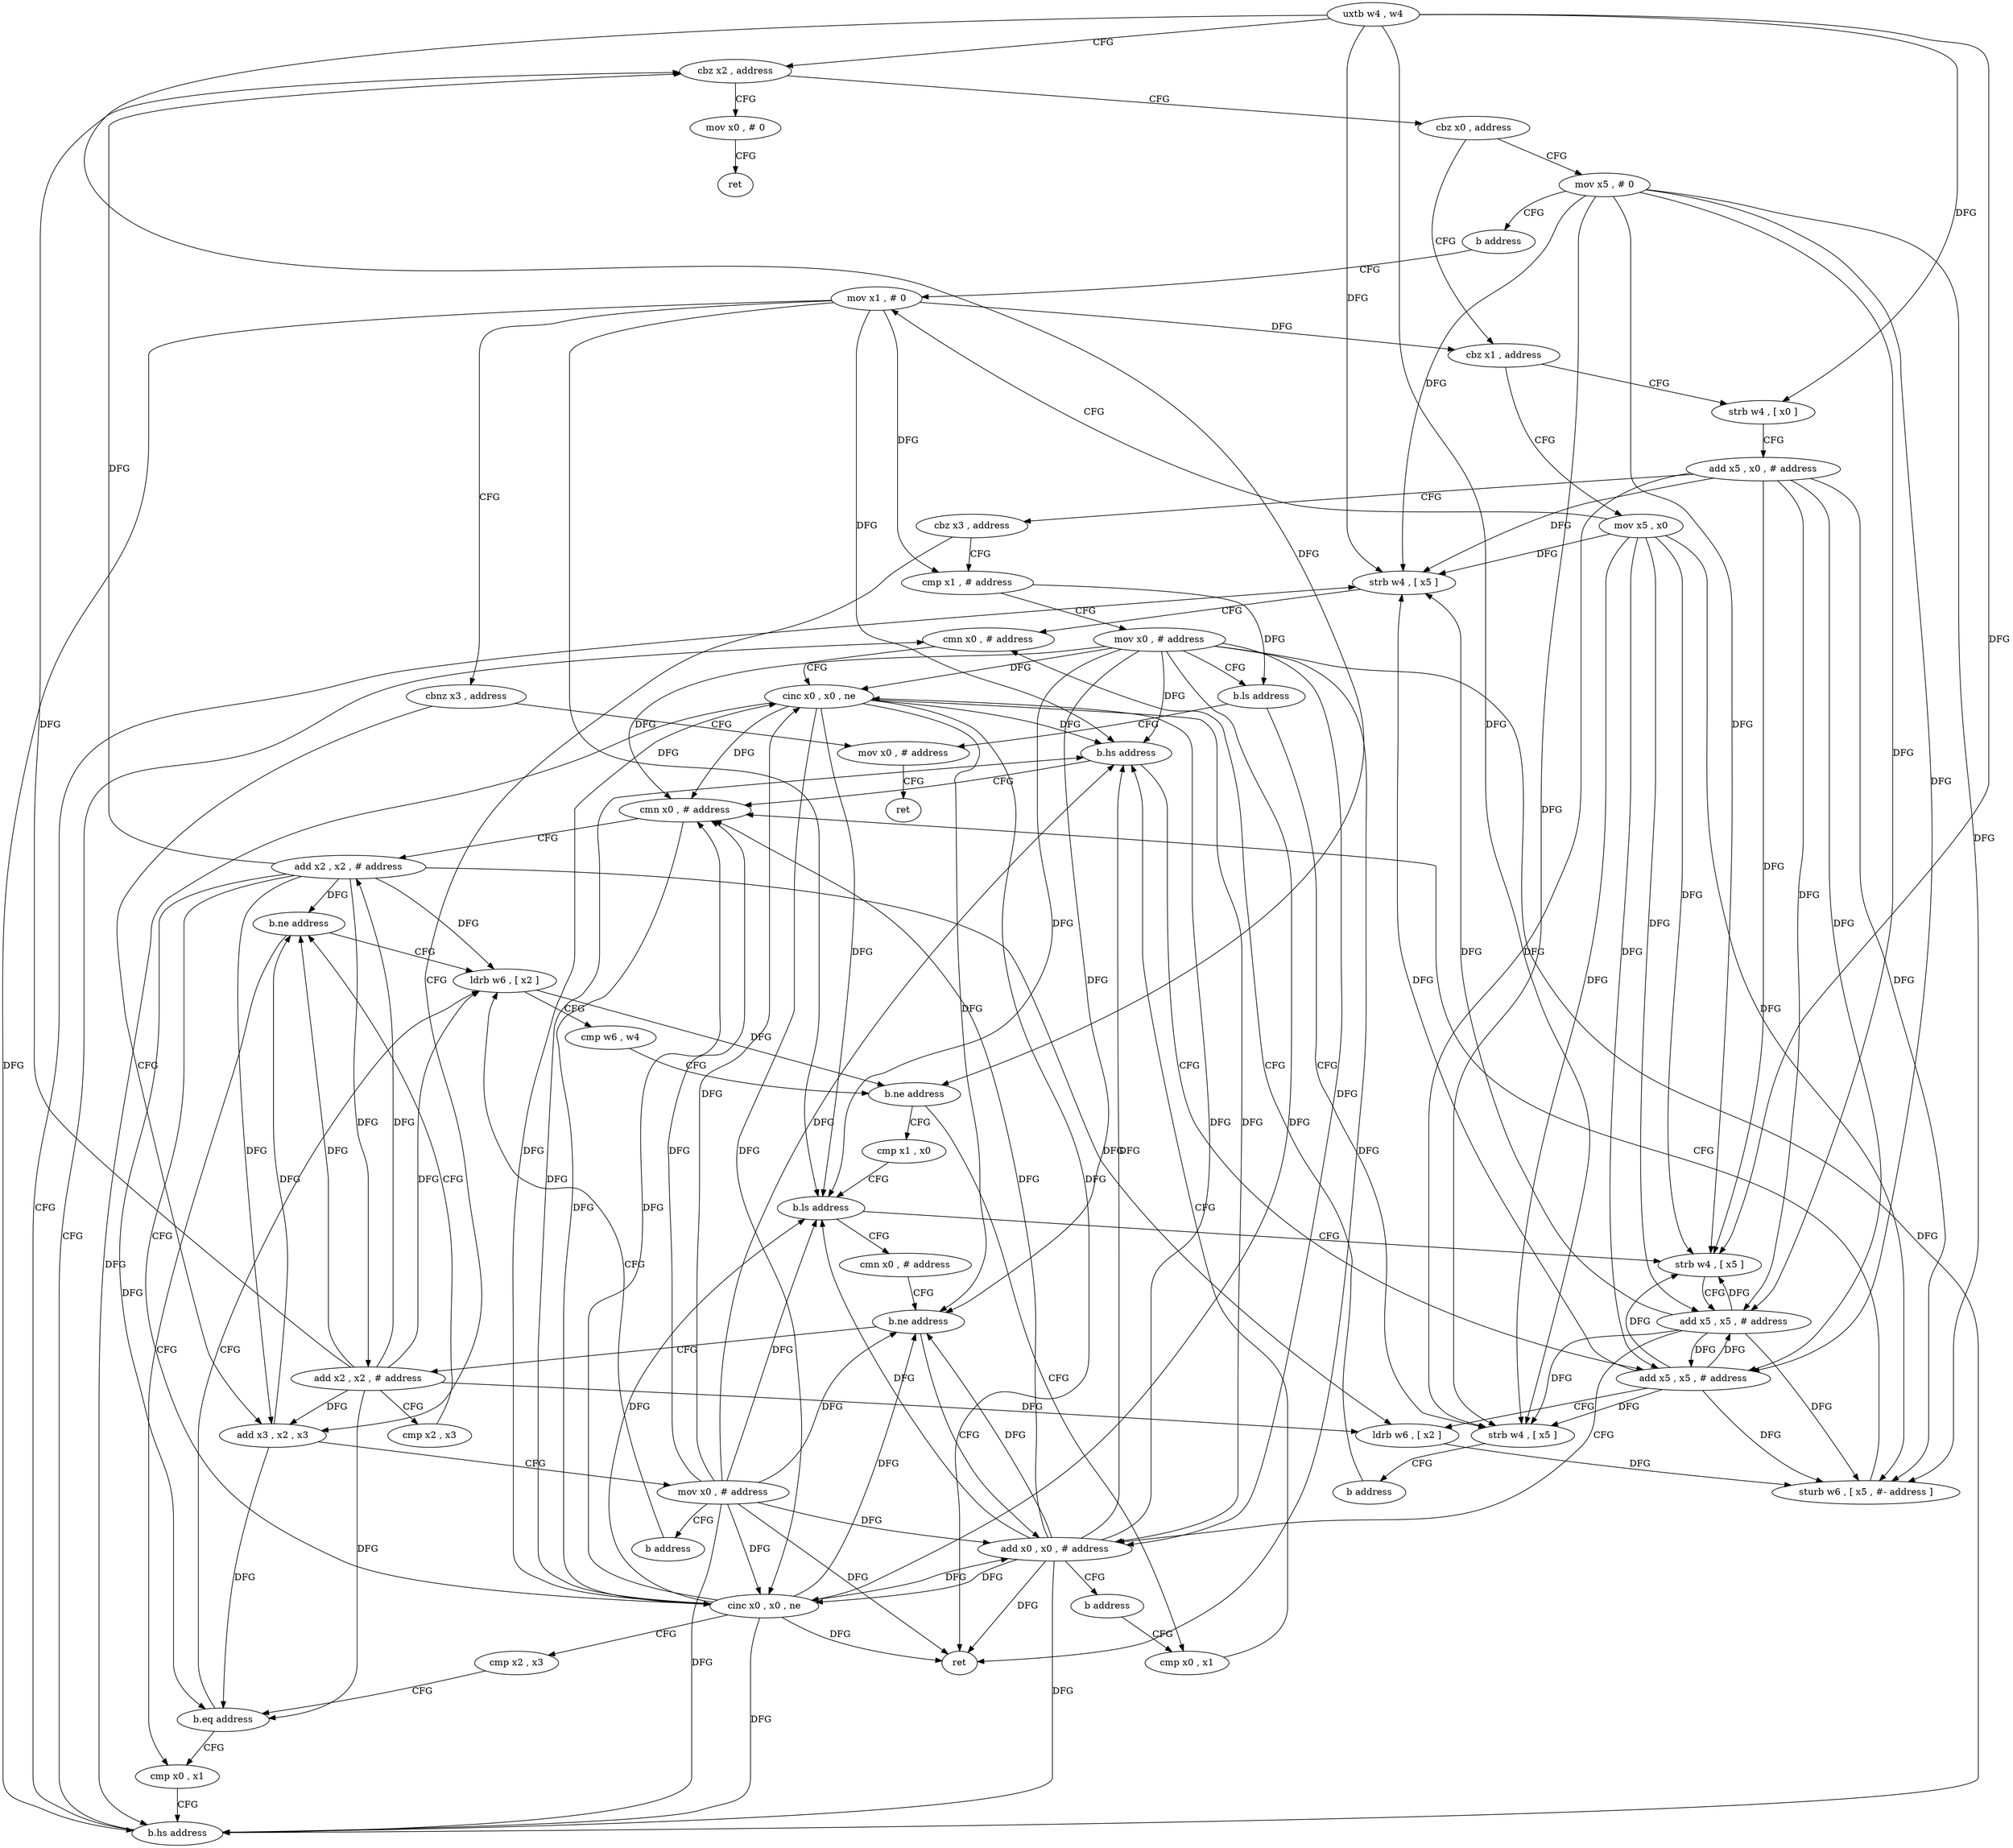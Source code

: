 digraph "func" {
"4310152" [label = "uxtb w4 , w4" ]
"4310156" [label = "cbz x2 , address" ]
"4310352" [label = "mov x0 , # 0" ]
"4310160" [label = "cbz x0 , address" ]
"4310356" [label = "ret" ]
"4310344" [label = "mov x5 , # 0" ]
"4310164" [label = "cbz x1 , address" ]
"4310348" [label = "b address" ]
"4310276" [label = "mov x1 , # 0" ]
"4310272" [label = "mov x5 , x0" ]
"4310168" [label = "strb w4 , [ x0 ]" ]
"4310280" [label = "cbnz x3 , address" ]
"4310180" [label = "add x3 , x2 , x3" ]
"4310284" [label = "mov x0 , # address" ]
"4310172" [label = "add x5 , x0 , # address" ]
"4310176" [label = "cbz x3 , address" ]
"4310360" [label = "cmp x1 , # address" ]
"4310184" [label = "mov x0 , # address" ]
"4310188" [label = "b address" ]
"4310232" [label = "ldrb w6 , [ x2 ]" ]
"4310288" [label = "ret" ]
"4310364" [label = "mov x0 , # address" ]
"4310368" [label = "b.ls address" ]
"4310372" [label = "strb w4 , [ x5 ]" ]
"4310236" [label = "cmp w6 , w4" ]
"4310240" [label = "b.ne address" ]
"4310192" [label = "cmp x0 , x1" ]
"4310244" [label = "cmp x1 , x0" ]
"4310376" [label = "b address" ]
"4310328" [label = "cmn x0 , # address" ]
"4310196" [label = "b.hs address" ]
"4310212" [label = "cmn x0 , # address" ]
"4310200" [label = "add x5 , x5 , # address" ]
"4310248" [label = "b.ls address" ]
"4310296" [label = "cmn x0 , # address" ]
"4310252" [label = "strb w4 , [ x5 ]" ]
"4310332" [label = "cinc x0 , x0 , ne" ]
"4310336" [label = "ret" ]
"4310216" [label = "add x2 , x2 , # address" ]
"4310220" [label = "cinc x0 , x0 , ne" ]
"4310224" [label = "cmp x2 , x3" ]
"4310228" [label = "b.eq address" ]
"4310316" [label = "cmp x0 , x1" ]
"4310204" [label = "ldrb w6 , [ x2 ]" ]
"4310208" [label = "sturb w6 , [ x5 , #- address ]" ]
"4310300" [label = "b.ne address" ]
"4310260" [label = "add x0 , x0 , # address" ]
"4310304" [label = "add x2 , x2 , # address" ]
"4310256" [label = "add x5 , x5 , # address" ]
"4310320" [label = "b.hs address" ]
"4310324" [label = "strb w4 , [ x5 ]" ]
"4310264" [label = "b address" ]
"4310308" [label = "cmp x2 , x3" ]
"4310312" [label = "b.ne address" ]
"4310152" -> "4310156" [ label = "CFG" ]
"4310152" -> "4310168" [ label = "DFG" ]
"4310152" -> "4310240" [ label = "DFG" ]
"4310152" -> "4310372" [ label = "DFG" ]
"4310152" -> "4310252" [ label = "DFG" ]
"4310152" -> "4310324" [ label = "DFG" ]
"4310156" -> "4310352" [ label = "CFG" ]
"4310156" -> "4310160" [ label = "CFG" ]
"4310352" -> "4310356" [ label = "CFG" ]
"4310160" -> "4310344" [ label = "CFG" ]
"4310160" -> "4310164" [ label = "CFG" ]
"4310344" -> "4310348" [ label = "CFG" ]
"4310344" -> "4310372" [ label = "DFG" ]
"4310344" -> "4310200" [ label = "DFG" ]
"4310344" -> "4310208" [ label = "DFG" ]
"4310344" -> "4310252" [ label = "DFG" ]
"4310344" -> "4310256" [ label = "DFG" ]
"4310344" -> "4310324" [ label = "DFG" ]
"4310164" -> "4310272" [ label = "CFG" ]
"4310164" -> "4310168" [ label = "CFG" ]
"4310348" -> "4310276" [ label = "CFG" ]
"4310276" -> "4310280" [ label = "CFG" ]
"4310276" -> "4310164" [ label = "DFG" ]
"4310276" -> "4310360" [ label = "DFG" ]
"4310276" -> "4310196" [ label = "DFG" ]
"4310276" -> "4310248" [ label = "DFG" ]
"4310276" -> "4310320" [ label = "DFG" ]
"4310272" -> "4310276" [ label = "CFG" ]
"4310272" -> "4310372" [ label = "DFG" ]
"4310272" -> "4310200" [ label = "DFG" ]
"4310272" -> "4310208" [ label = "DFG" ]
"4310272" -> "4310252" [ label = "DFG" ]
"4310272" -> "4310256" [ label = "DFG" ]
"4310272" -> "4310324" [ label = "DFG" ]
"4310168" -> "4310172" [ label = "CFG" ]
"4310280" -> "4310180" [ label = "CFG" ]
"4310280" -> "4310284" [ label = "CFG" ]
"4310180" -> "4310184" [ label = "CFG" ]
"4310180" -> "4310312" [ label = "DFG" ]
"4310180" -> "4310228" [ label = "DFG" ]
"4310284" -> "4310288" [ label = "CFG" ]
"4310172" -> "4310176" [ label = "CFG" ]
"4310172" -> "4310372" [ label = "DFG" ]
"4310172" -> "4310200" [ label = "DFG" ]
"4310172" -> "4310208" [ label = "DFG" ]
"4310172" -> "4310252" [ label = "DFG" ]
"4310172" -> "4310256" [ label = "DFG" ]
"4310172" -> "4310324" [ label = "DFG" ]
"4310176" -> "4310360" [ label = "CFG" ]
"4310176" -> "4310180" [ label = "CFG" ]
"4310360" -> "4310364" [ label = "CFG" ]
"4310360" -> "4310368" [ label = "DFG" ]
"4310184" -> "4310188" [ label = "CFG" ]
"4310184" -> "4310196" [ label = "DFG" ]
"4310184" -> "4310248" [ label = "DFG" ]
"4310184" -> "4310332" [ label = "DFG" ]
"4310184" -> "4310212" [ label = "DFG" ]
"4310184" -> "4310300" [ label = "DFG" ]
"4310184" -> "4310220" [ label = "DFG" ]
"4310184" -> "4310260" [ label = "DFG" ]
"4310184" -> "4310336" [ label = "DFG" ]
"4310184" -> "4310320" [ label = "DFG" ]
"4310188" -> "4310232" [ label = "CFG" ]
"4310232" -> "4310236" [ label = "CFG" ]
"4310232" -> "4310240" [ label = "DFG" ]
"4310364" -> "4310368" [ label = "CFG" ]
"4310364" -> "4310196" [ label = "DFG" ]
"4310364" -> "4310248" [ label = "DFG" ]
"4310364" -> "4310332" [ label = "DFG" ]
"4310364" -> "4310212" [ label = "DFG" ]
"4310364" -> "4310300" [ label = "DFG" ]
"4310364" -> "4310220" [ label = "DFG" ]
"4310364" -> "4310260" [ label = "DFG" ]
"4310364" -> "4310336" [ label = "DFG" ]
"4310364" -> "4310320" [ label = "DFG" ]
"4310368" -> "4310284" [ label = "CFG" ]
"4310368" -> "4310372" [ label = "CFG" ]
"4310372" -> "4310376" [ label = "CFG" ]
"4310236" -> "4310240" [ label = "CFG" ]
"4310240" -> "4310192" [ label = "CFG" ]
"4310240" -> "4310244" [ label = "CFG" ]
"4310192" -> "4310196" [ label = "CFG" ]
"4310244" -> "4310248" [ label = "CFG" ]
"4310376" -> "4310328" [ label = "CFG" ]
"4310328" -> "4310332" [ label = "CFG" ]
"4310196" -> "4310212" [ label = "CFG" ]
"4310196" -> "4310200" [ label = "CFG" ]
"4310212" -> "4310216" [ label = "CFG" ]
"4310212" -> "4310220" [ label = "DFG" ]
"4310200" -> "4310204" [ label = "CFG" ]
"4310200" -> "4310372" [ label = "DFG" ]
"4310200" -> "4310208" [ label = "DFG" ]
"4310200" -> "4310252" [ label = "DFG" ]
"4310200" -> "4310256" [ label = "DFG" ]
"4310200" -> "4310324" [ label = "DFG" ]
"4310248" -> "4310296" [ label = "CFG" ]
"4310248" -> "4310252" [ label = "CFG" ]
"4310296" -> "4310300" [ label = "CFG" ]
"4310252" -> "4310256" [ label = "CFG" ]
"4310332" -> "4310336" [ label = "DFG" ]
"4310332" -> "4310248" [ label = "DFG" ]
"4310332" -> "4310212" [ label = "DFG" ]
"4310332" -> "4310300" [ label = "DFG" ]
"4310332" -> "4310196" [ label = "DFG" ]
"4310332" -> "4310220" [ label = "DFG" ]
"4310332" -> "4310260" [ label = "DFG" ]
"4310332" -> "4310320" [ label = "DFG" ]
"4310216" -> "4310220" [ label = "CFG" ]
"4310216" -> "4310156" [ label = "DFG" ]
"4310216" -> "4310232" [ label = "DFG" ]
"4310216" -> "4310180" [ label = "DFG" ]
"4310216" -> "4310204" [ label = "DFG" ]
"4310216" -> "4310304" [ label = "DFG" ]
"4310216" -> "4310312" [ label = "DFG" ]
"4310216" -> "4310228" [ label = "DFG" ]
"4310220" -> "4310224" [ label = "CFG" ]
"4310220" -> "4310248" [ label = "DFG" ]
"4310220" -> "4310332" [ label = "DFG" ]
"4310220" -> "4310212" [ label = "DFG" ]
"4310220" -> "4310300" [ label = "DFG" ]
"4310220" -> "4310196" [ label = "DFG" ]
"4310220" -> "4310260" [ label = "DFG" ]
"4310220" -> "4310336" [ label = "DFG" ]
"4310220" -> "4310320" [ label = "DFG" ]
"4310224" -> "4310228" [ label = "CFG" ]
"4310228" -> "4310316" [ label = "CFG" ]
"4310228" -> "4310232" [ label = "CFG" ]
"4310316" -> "4310320" [ label = "CFG" ]
"4310204" -> "4310208" [ label = "DFG" ]
"4310208" -> "4310212" [ label = "CFG" ]
"4310300" -> "4310260" [ label = "CFG" ]
"4310300" -> "4310304" [ label = "CFG" ]
"4310260" -> "4310264" [ label = "CFG" ]
"4310260" -> "4310248" [ label = "DFG" ]
"4310260" -> "4310332" [ label = "DFG" ]
"4310260" -> "4310212" [ label = "DFG" ]
"4310260" -> "4310300" [ label = "DFG" ]
"4310260" -> "4310220" [ label = "DFG" ]
"4310260" -> "4310196" [ label = "DFG" ]
"4310260" -> "4310336" [ label = "DFG" ]
"4310260" -> "4310320" [ label = "DFG" ]
"4310304" -> "4310308" [ label = "CFG" ]
"4310304" -> "4310156" [ label = "DFG" ]
"4310304" -> "4310232" [ label = "DFG" ]
"4310304" -> "4310216" [ label = "DFG" ]
"4310304" -> "4310204" [ label = "DFG" ]
"4310304" -> "4310180" [ label = "DFG" ]
"4310304" -> "4310312" [ label = "DFG" ]
"4310304" -> "4310228" [ label = "DFG" ]
"4310256" -> "4310260" [ label = "CFG" ]
"4310256" -> "4310200" [ label = "DFG" ]
"4310256" -> "4310372" [ label = "DFG" ]
"4310256" -> "4310208" [ label = "DFG" ]
"4310256" -> "4310252" [ label = "DFG" ]
"4310256" -> "4310324" [ label = "DFG" ]
"4310320" -> "4310328" [ label = "CFG" ]
"4310320" -> "4310324" [ label = "CFG" ]
"4310324" -> "4310328" [ label = "CFG" ]
"4310264" -> "4310192" [ label = "CFG" ]
"4310308" -> "4310312" [ label = "CFG" ]
"4310312" -> "4310232" [ label = "CFG" ]
"4310312" -> "4310316" [ label = "CFG" ]
}
